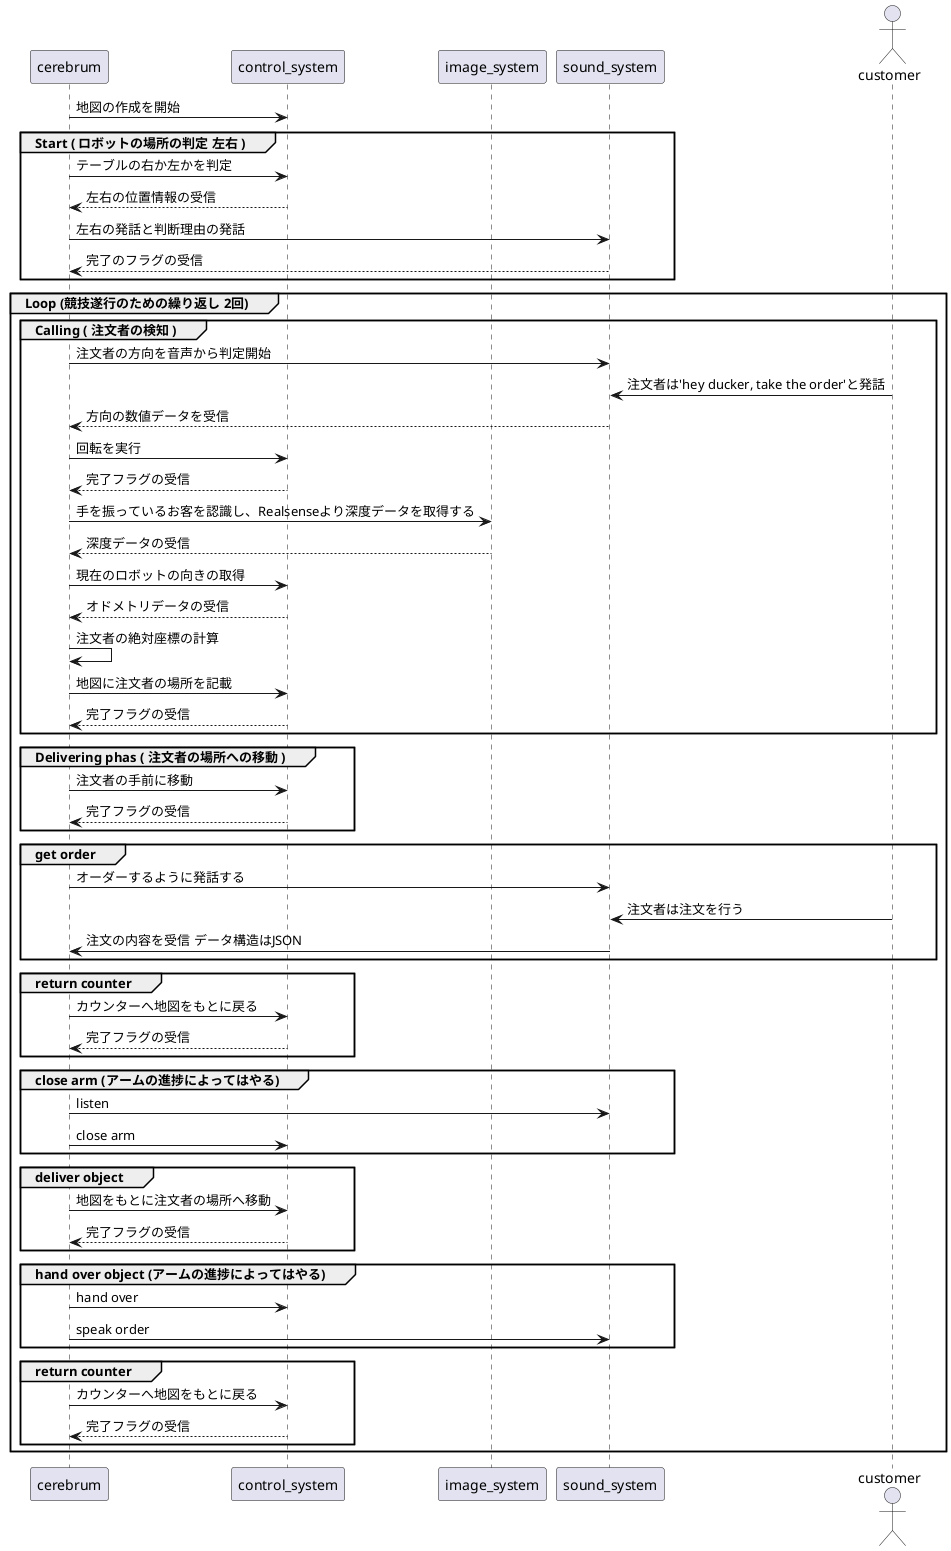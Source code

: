@startuml

participant cerebrum
participant control_system
participant image_system
participant sound_system
actor customer


cerebrum -> control_system: 地図の作成を開始

group Start ( ロボットの場所の判定 左右 )
    cerebrum -> control_system: テーブルの右か左かを判定
    control_system --> cerebrum: 左右の位置情報の受信
    cerebrum -> sound_system: 左右の発話と判断理由の発話
    sound_system --> cerebrum: 完了のフラグの受信
end

group Loop (競技遂行のための繰り返し 2回)

    group Calling ( 注文者の検知 )
        cerebrum -> sound_system: 注文者の方向を音声から判定開始
        customer -> sound_system: 注文者は'hey ducker, take the order'と発話
        sound_system --> cerebrum: 方向の数値データを受信
        cerebrum -> control_system: 回転を実行
        control_system --> cerebrum: 完了フラグの受信
        cerebrum -> image_system: 手を振っているお客を認識し、Realsenseより深度データを取得する
        image_system --> cerebrum: 深度データの受信
		cerebrum -> control_system: 現在のロボットの向きの取得
		control_system --> cerebrum: オドメトリデータの受信
		cerebrum -> cerebrum: 注文者の絶対座標の計算
        cerebrum -> control_system: 地図に注文者の場所を記載
        control_system --> cerebrum: 完了フラグの受信
    end
    
    group Delivering phas ( 注文者の場所への移動 )
        cerebrum -> control_system: 注文者の手前に移動
        control_system --> cerebrum: 完了フラグの受信
    end
    
    group get order
        cerebrum -> sound_system: オーダーするように発話する
        customer -> sound_system: 注文者は注文を行う
        sound_system -> cerebrum: 注文の内容を受信 データ構造はJSON
    end
    
    group return counter
        cerebrum -> control_system: カウンターへ地図をもとに戻る
        control_system --> cerebrum: 完了フラグの受信
    end
    
    group close arm (アームの進捗によってはやる)
        cerebrum ->sound_system : listen
        cerebrum ->control_system : close arm
    end
    
    group deliver object
        cerebrum -> control_system: 地図をもとに注文者の場所へ移動
        control_system --> cerebrum: 完了フラグの受信
    end
    
    group hand over object (アームの進捗によってはやる)
        cerebrum -> control_system : hand over
        cerebrum -> sound_system : speak order 
    end
    
    group return counter
        cerebrum -> control_system: カウンターへ地図をもとに戻る
        control_system --> cerebrum: 完了フラグの受信
    end

end

@enduml
